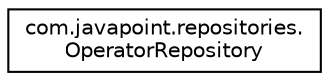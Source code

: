 digraph "Graphical Class Hierarchy"
{
  edge [fontname="Helvetica",fontsize="10",labelfontname="Helvetica",labelfontsize="10"];
  node [fontname="Helvetica",fontsize="10",shape=record];
  rankdir="LR";
  Node0 [label="com.javapoint.repositories.\lOperatorRepository",height=0.2,width=0.4,color="black", fillcolor="white", style="filled",URL="$classcom_1_1javapoint_1_1repositories_1_1_operator_repository.html"];
}
